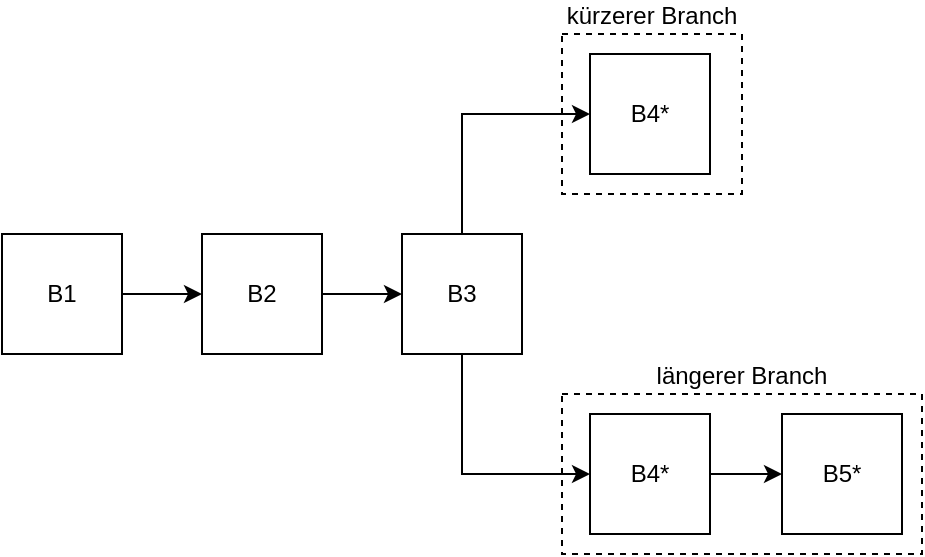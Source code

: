 <mxfile version="21.0.2" type="embed">
    <diagram id="7Q4Ylb05_xF0BhEibN5w" name="Page-1">
        <mxGraphModel dx="991" dy="765" grid="1" gridSize="10" guides="1" tooltips="1" connect="1" arrows="1" fold="1" page="1" pageScale="1" pageWidth="827" pageHeight="1169" math="0" shadow="0">
            <root>
                <mxCell id="0"/>
                <mxCell id="1" parent="0"/>
                <mxCell id="14" value="längerer Branch" style="rounded=0;whiteSpace=wrap;html=1;fillColor=none;dashed=1;verticalAlign=bottom;labelPosition=center;verticalLabelPosition=top;align=center;" vertex="1" parent="1">
                    <mxGeometry x="400" y="410" width="180" height="80" as="geometry"/>
                </mxCell>
                <mxCell id="5" style="edgeStyle=none;html=1;exitX=1;exitY=0.5;exitDx=0;exitDy=0;entryX=0;entryY=0.5;entryDx=0;entryDy=0;" edge="1" parent="1" source="2" target="3">
                    <mxGeometry relative="1" as="geometry"/>
                </mxCell>
                <mxCell id="2" value="B1" style="rounded=0;whiteSpace=wrap;html=1;fillColor=none;" vertex="1" parent="1">
                    <mxGeometry x="120" y="330" width="60" height="60" as="geometry"/>
                </mxCell>
                <mxCell id="6" style="edgeStyle=none;html=1;exitX=1;exitY=0.5;exitDx=0;exitDy=0;" edge="1" parent="1" source="3" target="4">
                    <mxGeometry relative="1" as="geometry"/>
                </mxCell>
                <mxCell id="3" value="B2" style="rounded=0;whiteSpace=wrap;html=1;fillColor=none;" vertex="1" parent="1">
                    <mxGeometry x="220" y="330" width="60" height="60" as="geometry"/>
                </mxCell>
                <mxCell id="9" style="edgeStyle=none;html=1;exitX=0.5;exitY=0;exitDx=0;exitDy=0;entryX=0;entryY=0.5;entryDx=0;entryDy=0;rounded=0;" edge="1" parent="1" source="4" target="7">
                    <mxGeometry relative="1" as="geometry">
                        <Array as="points">
                            <mxPoint x="350" y="270"/>
                        </Array>
                    </mxGeometry>
                </mxCell>
                <mxCell id="10" style="edgeStyle=none;html=1;exitX=0.5;exitY=1;exitDx=0;exitDy=0;entryX=0;entryY=0.5;entryDx=0;entryDy=0;rounded=0;" edge="1" parent="1" source="4" target="8">
                    <mxGeometry relative="1" as="geometry">
                        <Array as="points">
                            <mxPoint x="350" y="450"/>
                        </Array>
                    </mxGeometry>
                </mxCell>
                <mxCell id="4" value="B3" style="rounded=0;whiteSpace=wrap;html=1;fillColor=none;" vertex="1" parent="1">
                    <mxGeometry x="320" y="330" width="60" height="60" as="geometry"/>
                </mxCell>
                <mxCell id="7" value="B4*" style="rounded=0;whiteSpace=wrap;html=1;fillColor=none;" vertex="1" parent="1">
                    <mxGeometry x="414" y="240" width="60" height="60" as="geometry"/>
                </mxCell>
                <mxCell id="12" style="edgeStyle=none;html=1;exitX=1;exitY=0.5;exitDx=0;exitDy=0;entryX=0;entryY=0.5;entryDx=0;entryDy=0;" edge="1" parent="1" source="8" target="11">
                    <mxGeometry relative="1" as="geometry"/>
                </mxCell>
                <mxCell id="8" value="B4*" style="rounded=0;whiteSpace=wrap;html=1;fillColor=none;" vertex="1" parent="1">
                    <mxGeometry x="414" y="420" width="60" height="60" as="geometry"/>
                </mxCell>
                <mxCell id="11" value="B5*" style="rounded=0;whiteSpace=wrap;html=1;fillColor=none;" vertex="1" parent="1">
                    <mxGeometry x="510" y="420" width="60" height="60" as="geometry"/>
                </mxCell>
                <mxCell id="13" value="kürzerer Branch" style="rounded=0;whiteSpace=wrap;html=1;fillColor=none;dashed=1;verticalAlign=bottom;labelPosition=center;verticalLabelPosition=top;align=center;" vertex="1" parent="1">
                    <mxGeometry x="400" y="230" width="90" height="80" as="geometry"/>
                </mxCell>
            </root>
        </mxGraphModel>
    </diagram>
</mxfile>
